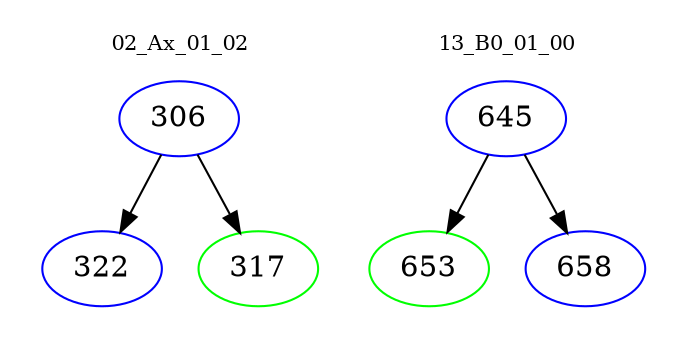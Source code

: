 digraph{
subgraph cluster_0 {
color = white
label = "02_Ax_01_02";
fontsize=10;
T0_306 [label="306", color="blue"]
T0_306 -> T0_322 [color="black"]
T0_322 [label="322", color="blue"]
T0_306 -> T0_317 [color="black"]
T0_317 [label="317", color="green"]
}
subgraph cluster_1 {
color = white
label = "13_B0_01_00";
fontsize=10;
T1_645 [label="645", color="blue"]
T1_645 -> T1_653 [color="black"]
T1_653 [label="653", color="green"]
T1_645 -> T1_658 [color="black"]
T1_658 [label="658", color="blue"]
}
}
